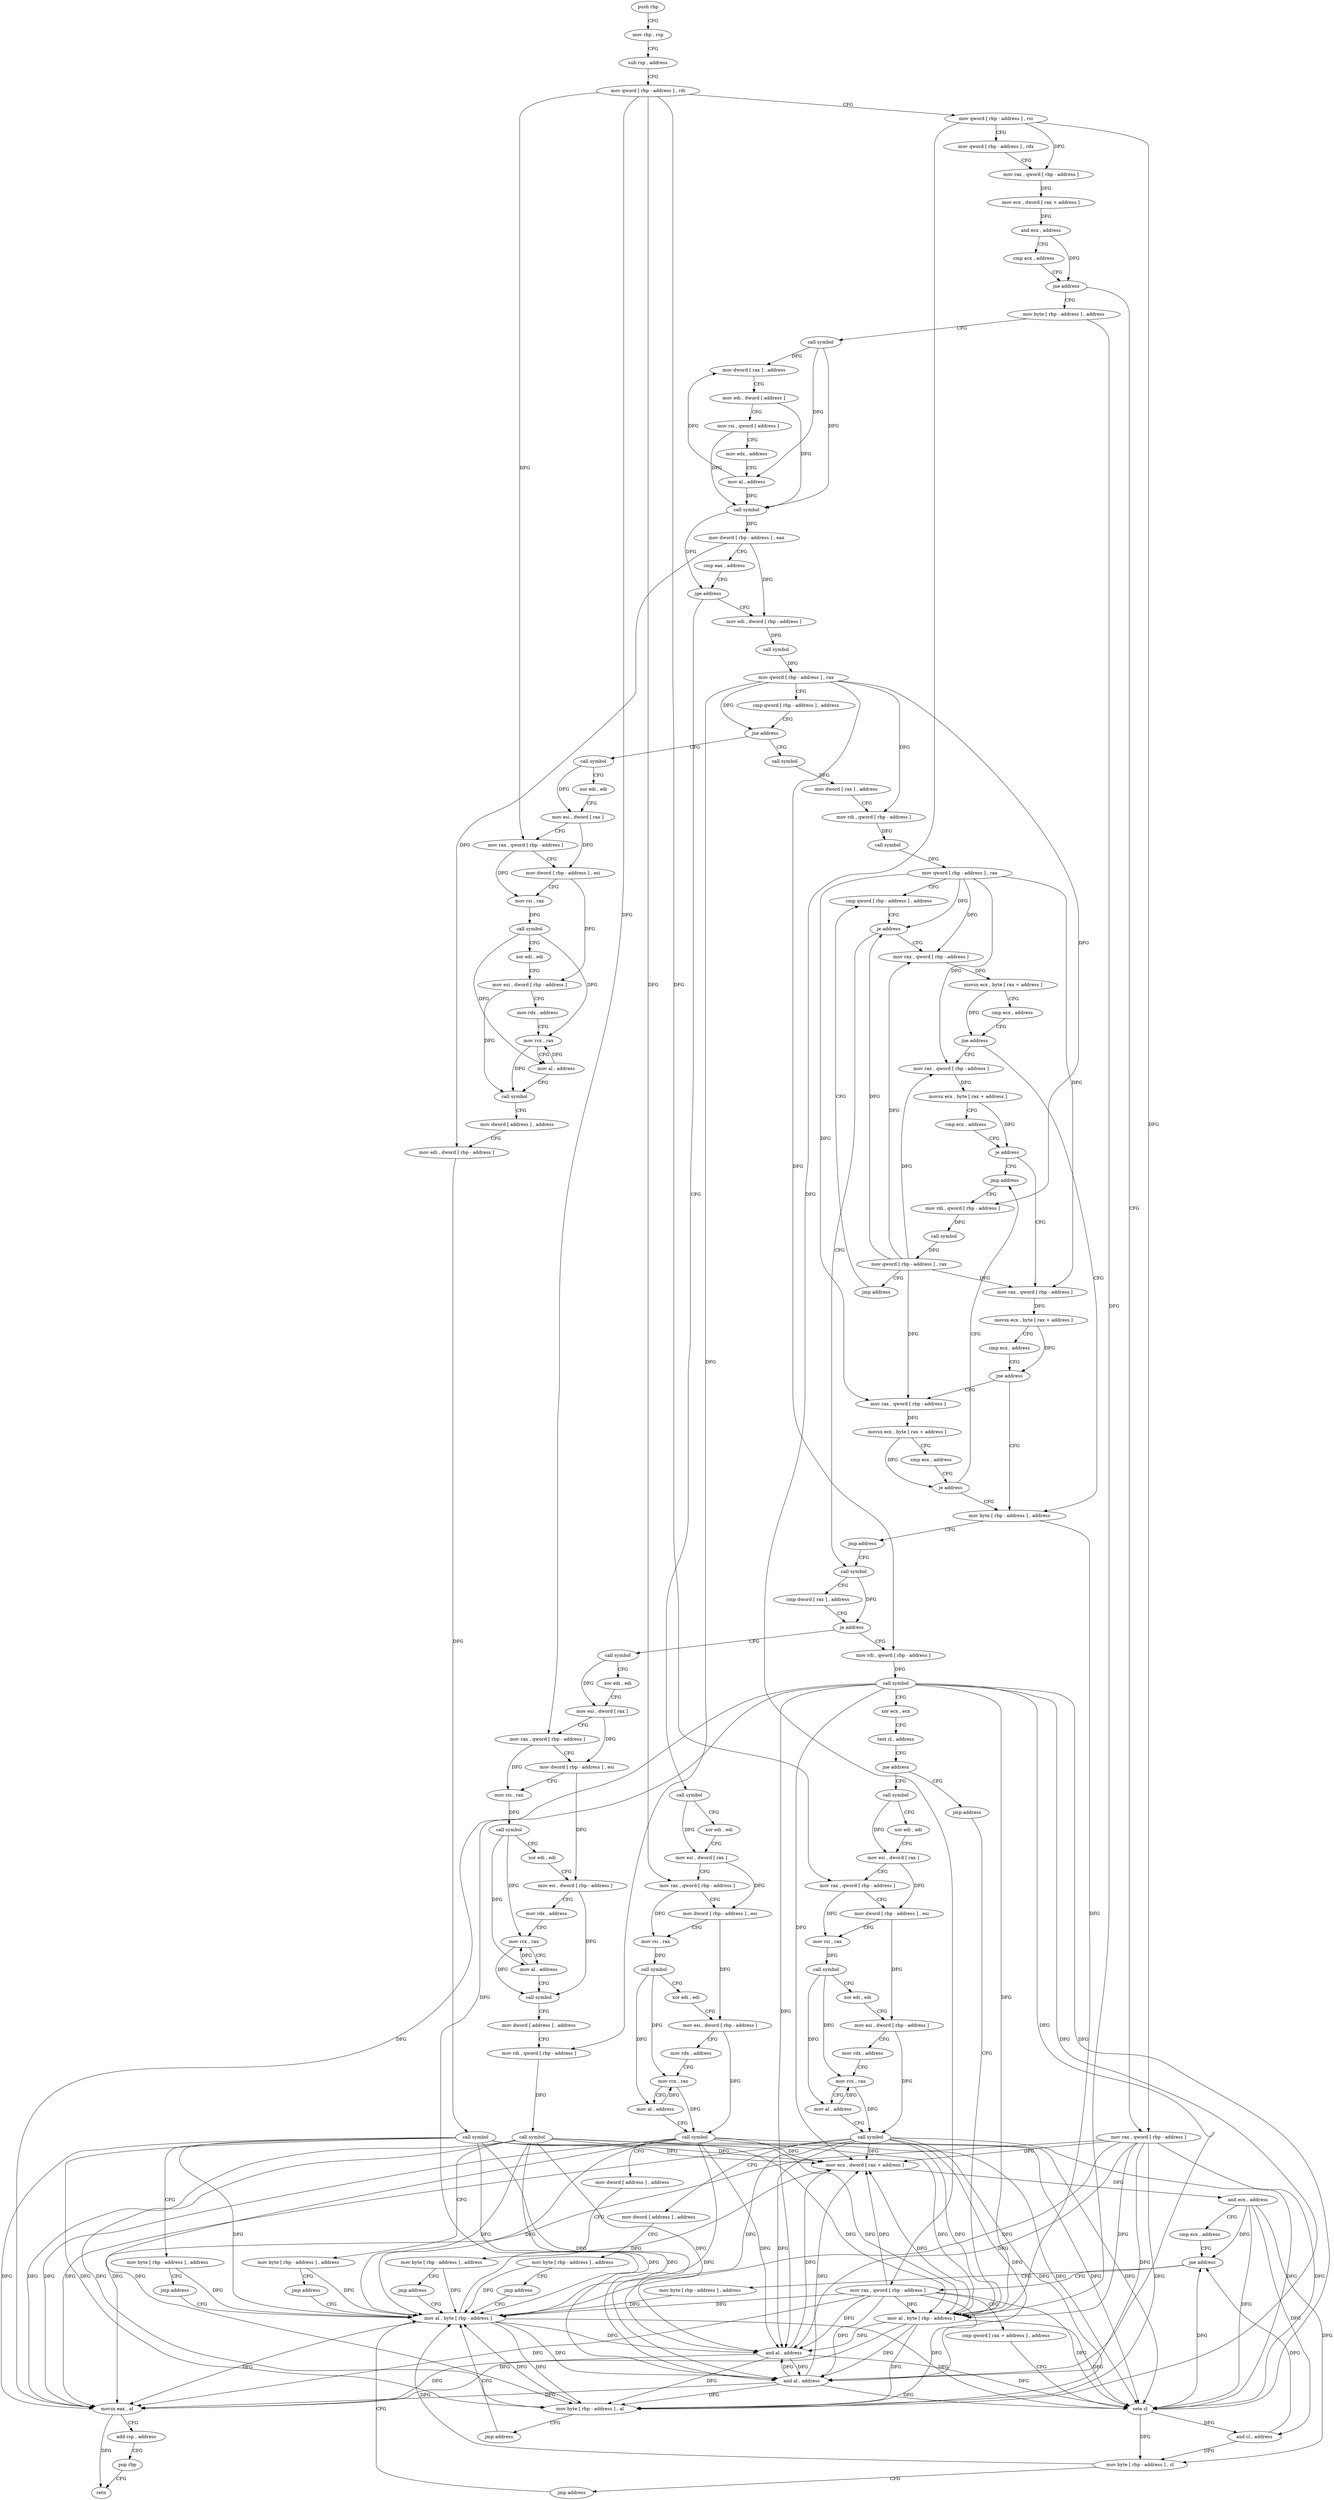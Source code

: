 digraph "func" {
"4215584" [label = "push rbp" ]
"4215585" [label = "mov rbp , rsp" ]
"4215588" [label = "sub rsp , address" ]
"4215592" [label = "mov qword [ rbp - address ] , rdi" ]
"4215596" [label = "mov qword [ rbp - address ] , rsi" ]
"4215600" [label = "mov qword [ rbp - address ] , rdx" ]
"4215604" [label = "mov rax , qword [ rbp - address ]" ]
"4215608" [label = "mov ecx , dword [ rax + address ]" ]
"4215611" [label = "and ecx , address" ]
"4215617" [label = "cmp ecx , address" ]
"4215623" [label = "jne address" ]
"4216186" [label = "mov rax , qword [ rbp - address ]" ]
"4215629" [label = "mov byte [ rbp - address ] , address" ]
"4216190" [label = "mov ecx , dword [ rax + address ]" ]
"4216193" [label = "and ecx , address" ]
"4216199" [label = "cmp ecx , address" ]
"4216205" [label = "jne address" ]
"4216234" [label = "mov byte [ rbp - address ] , address" ]
"4216211" [label = "mov rax , qword [ rbp - address ]" ]
"4215633" [label = "call symbol" ]
"4215638" [label = "mov dword [ rax ] , address" ]
"4215644" [label = "mov edi , dword [ address ]" ]
"4215651" [label = "mov rsi , qword [ address ]" ]
"4215659" [label = "mov edx , address" ]
"4215664" [label = "mov al , address" ]
"4215666" [label = "call symbol" ]
"4215671" [label = "mov dword [ rbp - address ] , eax" ]
"4215674" [label = "cmp eax , address" ]
"4215677" [label = "jge address" ]
"4215752" [label = "mov edi , dword [ rbp - address ]" ]
"4215683" [label = "call symbol" ]
"4216238" [label = "mov al , byte [ rbp - address ]" ]
"4216215" [label = "cmp qword [ rax + address ] , address" ]
"4216220" [label = "sete cl" ]
"4216223" [label = "and cl , address" ]
"4216226" [label = "mov byte [ rbp - address ] , cl" ]
"4216229" [label = "jmp address" ]
"4215755" [label = "call symbol" ]
"4215760" [label = "mov qword [ rbp - address ] , rax" ]
"4215764" [label = "cmp qword [ rbp - address ] , address" ]
"4215769" [label = "jne address" ]
"4215852" [label = "call symbol" ]
"4215775" [label = "call symbol" ]
"4215688" [label = "xor edi , edi" ]
"4215690" [label = "mov esi , dword [ rax ]" ]
"4215692" [label = "mov rax , qword [ rbp - address ]" ]
"4215696" [label = "mov dword [ rbp - address ] , esi" ]
"4215699" [label = "mov rsi , rax" ]
"4215702" [label = "call symbol" ]
"4215707" [label = "xor edi , edi" ]
"4215709" [label = "mov esi , dword [ rbp - address ]" ]
"4215712" [label = "mov rdx , address" ]
"4215722" [label = "mov rcx , rax" ]
"4215725" [label = "mov al , address" ]
"4215727" [label = "call symbol" ]
"4215732" [label = "mov dword [ address ] , address" ]
"4215743" [label = "mov byte [ rbp - address ] , address" ]
"4215747" [label = "jmp address" ]
"4216241" [label = "and al , address" ]
"4216243" [label = "movzx eax , al" ]
"4216246" [label = "add rsp , address" ]
"4216250" [label = "pop rbp" ]
"4216251" [label = "retn" ]
"4215857" [label = "mov dword [ rax ] , address" ]
"4215863" [label = "mov rdi , qword [ rbp - address ]" ]
"4215867" [label = "call symbol" ]
"4215872" [label = "mov qword [ rbp - address ] , rax" ]
"4215876" [label = "cmp qword [ rbp - address ] , address" ]
"4215780" [label = "xor edi , edi" ]
"4215782" [label = "mov esi , dword [ rax ]" ]
"4215784" [label = "mov rax , qword [ rbp - address ]" ]
"4215788" [label = "mov dword [ rbp - address ] , esi" ]
"4215791" [label = "mov rsi , rax" ]
"4215794" [label = "call symbol" ]
"4215799" [label = "xor edi , edi" ]
"4215801" [label = "mov esi , dword [ rbp - address ]" ]
"4215804" [label = "mov rdx , address" ]
"4215814" [label = "mov rcx , rax" ]
"4215817" [label = "mov al , address" ]
"4215819" [label = "call symbol" ]
"4215824" [label = "mov dword [ address ] , address" ]
"4215835" [label = "mov edi , dword [ rbp - address ]" ]
"4215838" [label = "call symbol" ]
"4215843" [label = "mov byte [ rbp - address ] , address" ]
"4215847" [label = "jmp address" ]
"4215987" [label = "call symbol" ]
"4215992" [label = "cmp dword [ rax ] , address" ]
"4215995" [label = "je address" ]
"4216079" [label = "mov rdi , qword [ rbp - address ]" ]
"4216001" [label = "call symbol" ]
"4215887" [label = "mov rax , qword [ rbp - address ]" ]
"4215891" [label = "movsx ecx , byte [ rax + address ]" ]
"4215895" [label = "cmp ecx , address" ]
"4215898" [label = "jne address" ]
"4215955" [label = "mov byte [ rbp - address ] , address" ]
"4215904" [label = "mov rax , qword [ rbp - address ]" ]
"4216083" [label = "call symbol" ]
"4216088" [label = "xor ecx , ecx" ]
"4216090" [label = "test cl , address" ]
"4216093" [label = "jne address" ]
"4216104" [label = "call symbol" ]
"4216099" [label = "jmp address" ]
"4216006" [label = "xor edi , edi" ]
"4216008" [label = "mov esi , dword [ rax ]" ]
"4216010" [label = "mov rax , qword [ rbp - address ]" ]
"4216014" [label = "mov dword [ rbp - address ] , esi" ]
"4216017" [label = "mov rsi , rax" ]
"4216020" [label = "call symbol" ]
"4216025" [label = "xor edi , edi" ]
"4216027" [label = "mov esi , dword [ rbp - address ]" ]
"4216030" [label = "mov rdx , address" ]
"4216040" [label = "mov rcx , rax" ]
"4216043" [label = "mov al , address" ]
"4216045" [label = "call symbol" ]
"4216050" [label = "mov dword [ address ] , address" ]
"4216061" [label = "mov rdi , qword [ rbp - address ]" ]
"4216065" [label = "call symbol" ]
"4216070" [label = "mov byte [ rbp - address ] , address" ]
"4216074" [label = "jmp address" ]
"4215959" [label = "jmp address" ]
"4215908" [label = "movsx ecx , byte [ rax + address ]" ]
"4215912" [label = "cmp ecx , address" ]
"4215915" [label = "je address" ]
"4215964" [label = "jmp address" ]
"4215921" [label = "mov rax , qword [ rbp - address ]" ]
"4216109" [label = "xor edi , edi" ]
"4216111" [label = "mov esi , dword [ rax ]" ]
"4216113" [label = "mov rax , qword [ rbp - address ]" ]
"4216117" [label = "mov dword [ rbp - address ] , esi" ]
"4216120" [label = "mov rsi , rax" ]
"4216123" [label = "call symbol" ]
"4216128" [label = "xor edi , edi" ]
"4216130" [label = "mov esi , dword [ rbp - address ]" ]
"4216133" [label = "mov rdx , address" ]
"4216143" [label = "mov rcx , rax" ]
"4216146" [label = "mov al , address" ]
"4216148" [label = "call symbol" ]
"4216153" [label = "mov dword [ address ] , address" ]
"4216164" [label = "mov byte [ rbp - address ] , address" ]
"4216168" [label = "jmp address" ]
"4216173" [label = "mov al , byte [ rbp - address ]" ]
"4215969" [label = "mov rdi , qword [ rbp - address ]" ]
"4215925" [label = "movsx ecx , byte [ rax + address ]" ]
"4215929" [label = "cmp ecx , address" ]
"4215932" [label = "jne address" ]
"4215938" [label = "mov rax , qword [ rbp - address ]" ]
"4216176" [label = "and al , address" ]
"4216178" [label = "mov byte [ rbp - address ] , al" ]
"4216181" [label = "jmp address" ]
"4215973" [label = "call symbol" ]
"4215978" [label = "mov qword [ rbp - address ] , rax" ]
"4215982" [label = "jmp address" ]
"4215942" [label = "movsx ecx , byte [ rax + address ]" ]
"4215946" [label = "cmp ecx , address" ]
"4215949" [label = "je address" ]
"4215881" [label = "je address" ]
"4215584" -> "4215585" [ label = "CFG" ]
"4215585" -> "4215588" [ label = "CFG" ]
"4215588" -> "4215592" [ label = "CFG" ]
"4215592" -> "4215596" [ label = "CFG" ]
"4215592" -> "4215692" [ label = "DFG" ]
"4215592" -> "4215784" [ label = "DFG" ]
"4215592" -> "4216010" [ label = "DFG" ]
"4215592" -> "4216113" [ label = "DFG" ]
"4215596" -> "4215600" [ label = "CFG" ]
"4215596" -> "4215604" [ label = "DFG" ]
"4215596" -> "4216186" [ label = "DFG" ]
"4215596" -> "4216211" [ label = "DFG" ]
"4215600" -> "4215604" [ label = "CFG" ]
"4215604" -> "4215608" [ label = "DFG" ]
"4215608" -> "4215611" [ label = "DFG" ]
"4215611" -> "4215617" [ label = "CFG" ]
"4215611" -> "4215623" [ label = "DFG" ]
"4215617" -> "4215623" [ label = "CFG" ]
"4215623" -> "4216186" [ label = "CFG" ]
"4215623" -> "4215629" [ label = "CFG" ]
"4216186" -> "4216190" [ label = "DFG" ]
"4216186" -> "4216220" [ label = "DFG" ]
"4216186" -> "4216238" [ label = "DFG" ]
"4216186" -> "4216241" [ label = "DFG" ]
"4216186" -> "4216243" [ label = "DFG" ]
"4216186" -> "4216173" [ label = "DFG" ]
"4216186" -> "4216176" [ label = "DFG" ]
"4216186" -> "4216178" [ label = "DFG" ]
"4215629" -> "4215633" [ label = "CFG" ]
"4215629" -> "4216173" [ label = "DFG" ]
"4216190" -> "4216193" [ label = "DFG" ]
"4216193" -> "4216199" [ label = "CFG" ]
"4216193" -> "4216205" [ label = "DFG" ]
"4216193" -> "4216220" [ label = "DFG" ]
"4216193" -> "4216223" [ label = "DFG" ]
"4216193" -> "4216226" [ label = "DFG" ]
"4216199" -> "4216205" [ label = "CFG" ]
"4216205" -> "4216234" [ label = "CFG" ]
"4216205" -> "4216211" [ label = "CFG" ]
"4216234" -> "4216238" [ label = "DFG" ]
"4216211" -> "4216215" [ label = "CFG" ]
"4216211" -> "4216190" [ label = "DFG" ]
"4216211" -> "4216220" [ label = "DFG" ]
"4216211" -> "4216238" [ label = "DFG" ]
"4216211" -> "4216241" [ label = "DFG" ]
"4216211" -> "4216243" [ label = "DFG" ]
"4216211" -> "4216173" [ label = "DFG" ]
"4216211" -> "4216176" [ label = "DFG" ]
"4216211" -> "4216178" [ label = "DFG" ]
"4215633" -> "4215638" [ label = "DFG" ]
"4215633" -> "4215664" [ label = "DFG" ]
"4215633" -> "4215666" [ label = "DFG" ]
"4215638" -> "4215644" [ label = "CFG" ]
"4215644" -> "4215651" [ label = "CFG" ]
"4215644" -> "4215666" [ label = "DFG" ]
"4215651" -> "4215659" [ label = "CFG" ]
"4215651" -> "4215666" [ label = "DFG" ]
"4215659" -> "4215664" [ label = "CFG" ]
"4215664" -> "4215666" [ label = "DFG" ]
"4215664" -> "4215638" [ label = "DFG" ]
"4215666" -> "4215671" [ label = "DFG" ]
"4215666" -> "4215677" [ label = "DFG" ]
"4215671" -> "4215674" [ label = "CFG" ]
"4215671" -> "4215752" [ label = "DFG" ]
"4215671" -> "4215835" [ label = "DFG" ]
"4215674" -> "4215677" [ label = "CFG" ]
"4215677" -> "4215752" [ label = "CFG" ]
"4215677" -> "4215683" [ label = "CFG" ]
"4215752" -> "4215755" [ label = "DFG" ]
"4215683" -> "4215688" [ label = "CFG" ]
"4215683" -> "4215690" [ label = "DFG" ]
"4216238" -> "4216241" [ label = "DFG" ]
"4216238" -> "4216190" [ label = "DFG" ]
"4216238" -> "4216220" [ label = "DFG" ]
"4216238" -> "4216243" [ label = "DFG" ]
"4216238" -> "4216176" [ label = "DFG" ]
"4216238" -> "4216178" [ label = "DFG" ]
"4216215" -> "4216220" [ label = "CFG" ]
"4216220" -> "4216223" [ label = "DFG" ]
"4216220" -> "4216205" [ label = "DFG" ]
"4216220" -> "4216226" [ label = "DFG" ]
"4216223" -> "4216226" [ label = "DFG" ]
"4216223" -> "4216205" [ label = "DFG" ]
"4216226" -> "4216229" [ label = "CFG" ]
"4216226" -> "4216238" [ label = "DFG" ]
"4216229" -> "4216238" [ label = "CFG" ]
"4215755" -> "4215760" [ label = "DFG" ]
"4215760" -> "4215764" [ label = "CFG" ]
"4215760" -> "4215769" [ label = "DFG" ]
"4215760" -> "4215863" [ label = "DFG" ]
"4215760" -> "4216079" [ label = "DFG" ]
"4215760" -> "4216061" [ label = "DFG" ]
"4215760" -> "4215969" [ label = "DFG" ]
"4215764" -> "4215769" [ label = "CFG" ]
"4215769" -> "4215852" [ label = "CFG" ]
"4215769" -> "4215775" [ label = "CFG" ]
"4215852" -> "4215857" [ label = "DFG" ]
"4215775" -> "4215780" [ label = "CFG" ]
"4215775" -> "4215782" [ label = "DFG" ]
"4215688" -> "4215690" [ label = "CFG" ]
"4215690" -> "4215692" [ label = "CFG" ]
"4215690" -> "4215696" [ label = "DFG" ]
"4215692" -> "4215696" [ label = "CFG" ]
"4215692" -> "4215699" [ label = "DFG" ]
"4215696" -> "4215699" [ label = "CFG" ]
"4215696" -> "4215709" [ label = "DFG" ]
"4215699" -> "4215702" [ label = "DFG" ]
"4215702" -> "4215707" [ label = "CFG" ]
"4215702" -> "4215722" [ label = "DFG" ]
"4215702" -> "4215725" [ label = "DFG" ]
"4215707" -> "4215709" [ label = "CFG" ]
"4215709" -> "4215712" [ label = "CFG" ]
"4215709" -> "4215727" [ label = "DFG" ]
"4215712" -> "4215722" [ label = "CFG" ]
"4215722" -> "4215725" [ label = "CFG" ]
"4215722" -> "4215727" [ label = "DFG" ]
"4215725" -> "4215727" [ label = "CFG" ]
"4215725" -> "4215722" [ label = "DFG" ]
"4215727" -> "4215732" [ label = "CFG" ]
"4215727" -> "4216190" [ label = "DFG" ]
"4215727" -> "4216220" [ label = "DFG" ]
"4215727" -> "4216238" [ label = "DFG" ]
"4215727" -> "4216241" [ label = "DFG" ]
"4215727" -> "4216243" [ label = "DFG" ]
"4215727" -> "4216173" [ label = "DFG" ]
"4215727" -> "4216176" [ label = "DFG" ]
"4215727" -> "4216178" [ label = "DFG" ]
"4215732" -> "4215743" [ label = "CFG" ]
"4215743" -> "4215747" [ label = "CFG" ]
"4215743" -> "4216238" [ label = "DFG" ]
"4215747" -> "4216238" [ label = "CFG" ]
"4216241" -> "4216243" [ label = "DFG" ]
"4216241" -> "4216190" [ label = "DFG" ]
"4216241" -> "4216220" [ label = "DFG" ]
"4216241" -> "4216176" [ label = "DFG" ]
"4216241" -> "4216178" [ label = "DFG" ]
"4216243" -> "4216246" [ label = "CFG" ]
"4216243" -> "4216251" [ label = "DFG" ]
"4216246" -> "4216250" [ label = "CFG" ]
"4216250" -> "4216251" [ label = "CFG" ]
"4215857" -> "4215863" [ label = "CFG" ]
"4215863" -> "4215867" [ label = "DFG" ]
"4215867" -> "4215872" [ label = "DFG" ]
"4215872" -> "4215876" [ label = "CFG" ]
"4215872" -> "4215881" [ label = "DFG" ]
"4215872" -> "4215887" [ label = "DFG" ]
"4215872" -> "4215904" [ label = "DFG" ]
"4215872" -> "4215921" [ label = "DFG" ]
"4215872" -> "4215938" [ label = "DFG" ]
"4215876" -> "4215881" [ label = "CFG" ]
"4215780" -> "4215782" [ label = "CFG" ]
"4215782" -> "4215784" [ label = "CFG" ]
"4215782" -> "4215788" [ label = "DFG" ]
"4215784" -> "4215788" [ label = "CFG" ]
"4215784" -> "4215791" [ label = "DFG" ]
"4215788" -> "4215791" [ label = "CFG" ]
"4215788" -> "4215801" [ label = "DFG" ]
"4215791" -> "4215794" [ label = "DFG" ]
"4215794" -> "4215799" [ label = "CFG" ]
"4215794" -> "4215814" [ label = "DFG" ]
"4215794" -> "4215817" [ label = "DFG" ]
"4215799" -> "4215801" [ label = "CFG" ]
"4215801" -> "4215804" [ label = "CFG" ]
"4215801" -> "4215819" [ label = "DFG" ]
"4215804" -> "4215814" [ label = "CFG" ]
"4215814" -> "4215817" [ label = "CFG" ]
"4215814" -> "4215819" [ label = "DFG" ]
"4215817" -> "4215819" [ label = "CFG" ]
"4215817" -> "4215814" [ label = "DFG" ]
"4215819" -> "4215824" [ label = "CFG" ]
"4215824" -> "4215835" [ label = "CFG" ]
"4215835" -> "4215838" [ label = "DFG" ]
"4215838" -> "4215843" [ label = "CFG" ]
"4215838" -> "4216190" [ label = "DFG" ]
"4215838" -> "4216220" [ label = "DFG" ]
"4215838" -> "4216241" [ label = "DFG" ]
"4215838" -> "4216243" [ label = "DFG" ]
"4215838" -> "4216238" [ label = "DFG" ]
"4215838" -> "4216173" [ label = "DFG" ]
"4215838" -> "4216176" [ label = "DFG" ]
"4215838" -> "4216178" [ label = "DFG" ]
"4215843" -> "4215847" [ label = "CFG" ]
"4215843" -> "4216238" [ label = "DFG" ]
"4215847" -> "4216238" [ label = "CFG" ]
"4215987" -> "4215992" [ label = "CFG" ]
"4215987" -> "4215995" [ label = "DFG" ]
"4215992" -> "4215995" [ label = "CFG" ]
"4215995" -> "4216079" [ label = "CFG" ]
"4215995" -> "4216001" [ label = "CFG" ]
"4216079" -> "4216083" [ label = "DFG" ]
"4216001" -> "4216006" [ label = "CFG" ]
"4216001" -> "4216008" [ label = "DFG" ]
"4215887" -> "4215891" [ label = "DFG" ]
"4215891" -> "4215895" [ label = "CFG" ]
"4215891" -> "4215898" [ label = "DFG" ]
"4215895" -> "4215898" [ label = "CFG" ]
"4215898" -> "4215955" [ label = "CFG" ]
"4215898" -> "4215904" [ label = "CFG" ]
"4215955" -> "4215959" [ label = "CFG" ]
"4215955" -> "4216173" [ label = "DFG" ]
"4215904" -> "4215908" [ label = "DFG" ]
"4216083" -> "4216088" [ label = "CFG" ]
"4216083" -> "4216190" [ label = "DFG" ]
"4216083" -> "4216220" [ label = "DFG" ]
"4216083" -> "4216241" [ label = "DFG" ]
"4216083" -> "4216243" [ label = "DFG" ]
"4216083" -> "4216238" [ label = "DFG" ]
"4216083" -> "4216173" [ label = "DFG" ]
"4216083" -> "4216176" [ label = "DFG" ]
"4216083" -> "4216178" [ label = "DFG" ]
"4216088" -> "4216090" [ label = "CFG" ]
"4216090" -> "4216093" [ label = "CFG" ]
"4216093" -> "4216104" [ label = "CFG" ]
"4216093" -> "4216099" [ label = "CFG" ]
"4216104" -> "4216109" [ label = "CFG" ]
"4216104" -> "4216111" [ label = "DFG" ]
"4216099" -> "4216173" [ label = "CFG" ]
"4216006" -> "4216008" [ label = "CFG" ]
"4216008" -> "4216010" [ label = "CFG" ]
"4216008" -> "4216014" [ label = "DFG" ]
"4216010" -> "4216014" [ label = "CFG" ]
"4216010" -> "4216017" [ label = "DFG" ]
"4216014" -> "4216017" [ label = "CFG" ]
"4216014" -> "4216027" [ label = "DFG" ]
"4216017" -> "4216020" [ label = "DFG" ]
"4216020" -> "4216025" [ label = "CFG" ]
"4216020" -> "4216040" [ label = "DFG" ]
"4216020" -> "4216043" [ label = "DFG" ]
"4216025" -> "4216027" [ label = "CFG" ]
"4216027" -> "4216030" [ label = "CFG" ]
"4216027" -> "4216045" [ label = "DFG" ]
"4216030" -> "4216040" [ label = "CFG" ]
"4216040" -> "4216043" [ label = "CFG" ]
"4216040" -> "4216045" [ label = "DFG" ]
"4216043" -> "4216045" [ label = "CFG" ]
"4216043" -> "4216040" [ label = "DFG" ]
"4216045" -> "4216050" [ label = "CFG" ]
"4216050" -> "4216061" [ label = "CFG" ]
"4216061" -> "4216065" [ label = "DFG" ]
"4216065" -> "4216070" [ label = "CFG" ]
"4216065" -> "4216190" [ label = "DFG" ]
"4216065" -> "4216220" [ label = "DFG" ]
"4216065" -> "4216241" [ label = "DFG" ]
"4216065" -> "4216243" [ label = "DFG" ]
"4216065" -> "4216238" [ label = "DFG" ]
"4216065" -> "4216173" [ label = "DFG" ]
"4216065" -> "4216176" [ label = "DFG" ]
"4216065" -> "4216178" [ label = "DFG" ]
"4216070" -> "4216074" [ label = "CFG" ]
"4216070" -> "4216238" [ label = "DFG" ]
"4216074" -> "4216238" [ label = "CFG" ]
"4215959" -> "4215987" [ label = "CFG" ]
"4215908" -> "4215912" [ label = "CFG" ]
"4215908" -> "4215915" [ label = "DFG" ]
"4215912" -> "4215915" [ label = "CFG" ]
"4215915" -> "4215964" [ label = "CFG" ]
"4215915" -> "4215921" [ label = "CFG" ]
"4215964" -> "4215969" [ label = "CFG" ]
"4215921" -> "4215925" [ label = "DFG" ]
"4216109" -> "4216111" [ label = "CFG" ]
"4216111" -> "4216113" [ label = "CFG" ]
"4216111" -> "4216117" [ label = "DFG" ]
"4216113" -> "4216117" [ label = "CFG" ]
"4216113" -> "4216120" [ label = "DFG" ]
"4216117" -> "4216120" [ label = "CFG" ]
"4216117" -> "4216130" [ label = "DFG" ]
"4216120" -> "4216123" [ label = "DFG" ]
"4216123" -> "4216128" [ label = "CFG" ]
"4216123" -> "4216143" [ label = "DFG" ]
"4216123" -> "4216146" [ label = "DFG" ]
"4216128" -> "4216130" [ label = "CFG" ]
"4216130" -> "4216133" [ label = "CFG" ]
"4216130" -> "4216148" [ label = "DFG" ]
"4216133" -> "4216143" [ label = "CFG" ]
"4216143" -> "4216146" [ label = "CFG" ]
"4216143" -> "4216148" [ label = "DFG" ]
"4216146" -> "4216148" [ label = "CFG" ]
"4216146" -> "4216143" [ label = "DFG" ]
"4216148" -> "4216153" [ label = "CFG" ]
"4216148" -> "4216190" [ label = "DFG" ]
"4216148" -> "4216220" [ label = "DFG" ]
"4216148" -> "4216241" [ label = "DFG" ]
"4216148" -> "4216243" [ label = "DFG" ]
"4216148" -> "4216238" [ label = "DFG" ]
"4216148" -> "4216173" [ label = "DFG" ]
"4216148" -> "4216176" [ label = "DFG" ]
"4216148" -> "4216178" [ label = "DFG" ]
"4216153" -> "4216164" [ label = "CFG" ]
"4216164" -> "4216168" [ label = "CFG" ]
"4216164" -> "4216238" [ label = "DFG" ]
"4216168" -> "4216238" [ label = "CFG" ]
"4216173" -> "4216176" [ label = "DFG" ]
"4216173" -> "4216190" [ label = "DFG" ]
"4216173" -> "4216220" [ label = "DFG" ]
"4216173" -> "4216241" [ label = "DFG" ]
"4216173" -> "4216243" [ label = "DFG" ]
"4216173" -> "4216178" [ label = "DFG" ]
"4215969" -> "4215973" [ label = "DFG" ]
"4215925" -> "4215929" [ label = "CFG" ]
"4215925" -> "4215932" [ label = "DFG" ]
"4215929" -> "4215932" [ label = "CFG" ]
"4215932" -> "4215955" [ label = "CFG" ]
"4215932" -> "4215938" [ label = "CFG" ]
"4215938" -> "4215942" [ label = "DFG" ]
"4216176" -> "4216178" [ label = "DFG" ]
"4216176" -> "4216190" [ label = "DFG" ]
"4216176" -> "4216220" [ label = "DFG" ]
"4216176" -> "4216241" [ label = "DFG" ]
"4216176" -> "4216243" [ label = "DFG" ]
"4216178" -> "4216181" [ label = "CFG" ]
"4216178" -> "4216238" [ label = "DFG" ]
"4216181" -> "4216238" [ label = "CFG" ]
"4215973" -> "4215978" [ label = "DFG" ]
"4215978" -> "4215982" [ label = "CFG" ]
"4215978" -> "4215881" [ label = "DFG" ]
"4215978" -> "4215887" [ label = "DFG" ]
"4215978" -> "4215904" [ label = "DFG" ]
"4215978" -> "4215921" [ label = "DFG" ]
"4215978" -> "4215938" [ label = "DFG" ]
"4215982" -> "4215876" [ label = "CFG" ]
"4215942" -> "4215946" [ label = "CFG" ]
"4215942" -> "4215949" [ label = "DFG" ]
"4215946" -> "4215949" [ label = "CFG" ]
"4215949" -> "4215964" [ label = "CFG" ]
"4215949" -> "4215955" [ label = "CFG" ]
"4215881" -> "4215987" [ label = "CFG" ]
"4215881" -> "4215887" [ label = "CFG" ]
}
